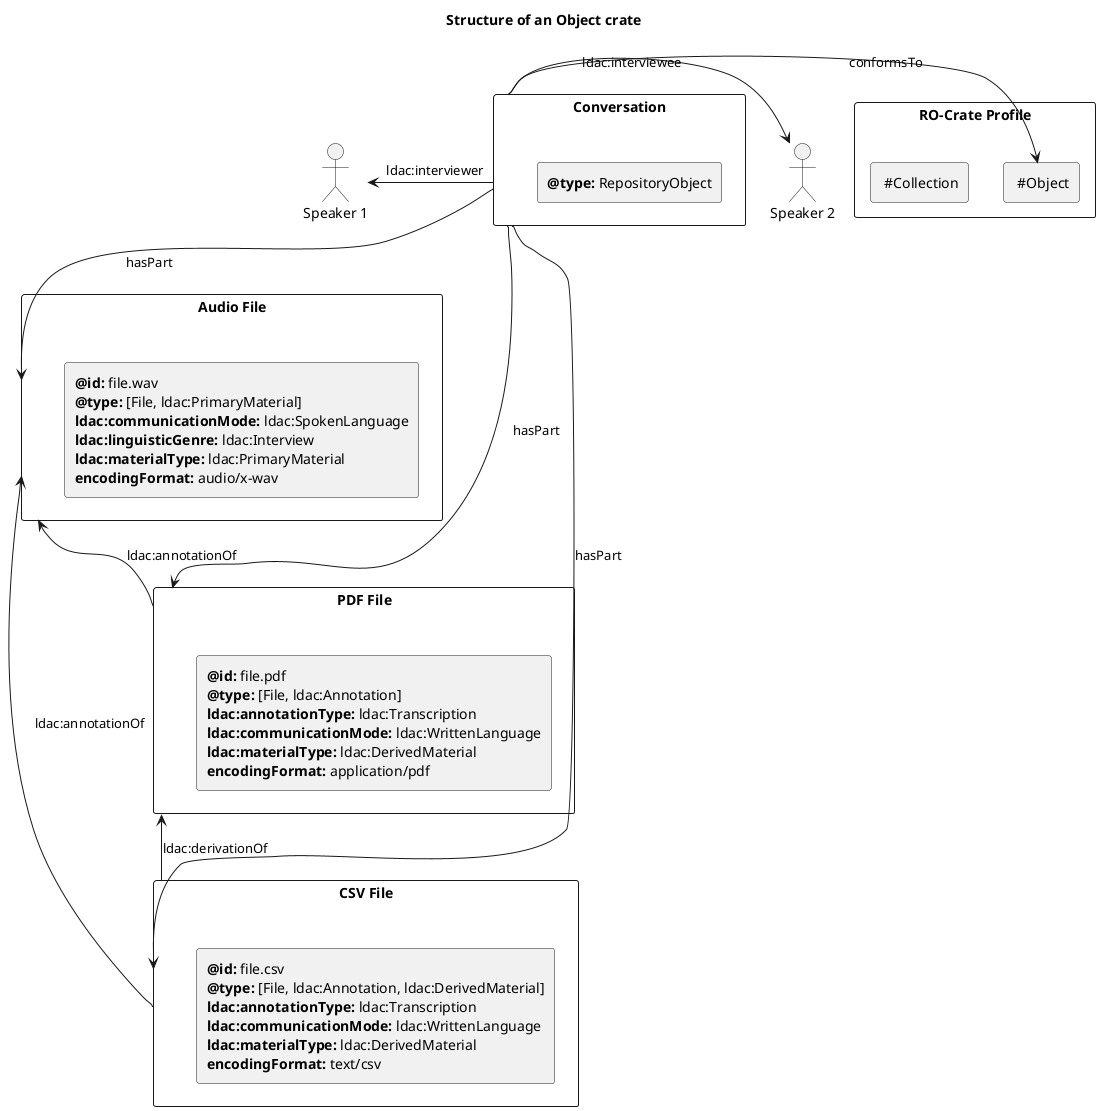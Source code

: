 
@startuml
title: Structure of an Object crate


actor "Speaker 1" as s1
actor "Speaker 2" as s2

rectangle "RO-Crate Profile" {
rectangle " #Collection" as procoll
rectangle " #Object" as proobj
}

rectangle "Conversation" as c1 {

 
 rectangle "<b>@type:</b> RepositoryObject" 

}
rectangle "Audio File" as audio1 {
   rectangle "<b>@id:</b> file.wav\n<b>@type:</b> [File, ldac:PrimaryMaterial]\n<b>ldac:communicationMode:</b> ldac:SpokenLanguage\n<b>ldac:linguisticGenre:</b> ldac:Interview\n<b>ldac:materialType:</b> ldac:PrimaryMaterial\n<b>encodingFormat:</b> audio/x-wav" 


}
rectangle "PDF File" as pdf1 {
   rectangle "<b>@id:</b> file.pdf\n<b>@type:</b> [File, ldac:Annotation]\n<b>ldac:annotationType:</b> ldac:Transcription\n<b>ldac:communicationMode:</b> ldac:WrittenLanguage\n<b>ldac:materialType:</b> ldac:DerivedMaterial\n<b>encodingFormat:</b> application/pdf" as pt 

}

rectangle "CSV File" as csv1 {
   rectangle "<b>@id:</b> file.csv\n<b>@type:</b> [File, ldac:Annotation, ldac:DerivedMaterial]\n<b>ldac:annotationType:</b> ldac:Transcription\n<b>ldac:communicationMode:</b> ldac:WrittenLanguage\n<b>ldac:materialType:</b> ldac:DerivedMaterial\n<b>encodingFormat:</b> text/csv" 
}

c1 -down-> pdf1 : hasPart

pdf1 -up-> audio1 : ldac:annotationOf
c1 -down-> audio1 : hasPart
c1 -down-> csv1 : hasPart
csv1 -up-> audio1 : ldac:annotationOf
csv1 -up-> pdf1 : ldac:derivationOf

c1 -left-> s1 : ldac:interviewer
c1 -right-> s2 : ldac:interviewee
c1 ->  proobj: conformsTo


@enduml
